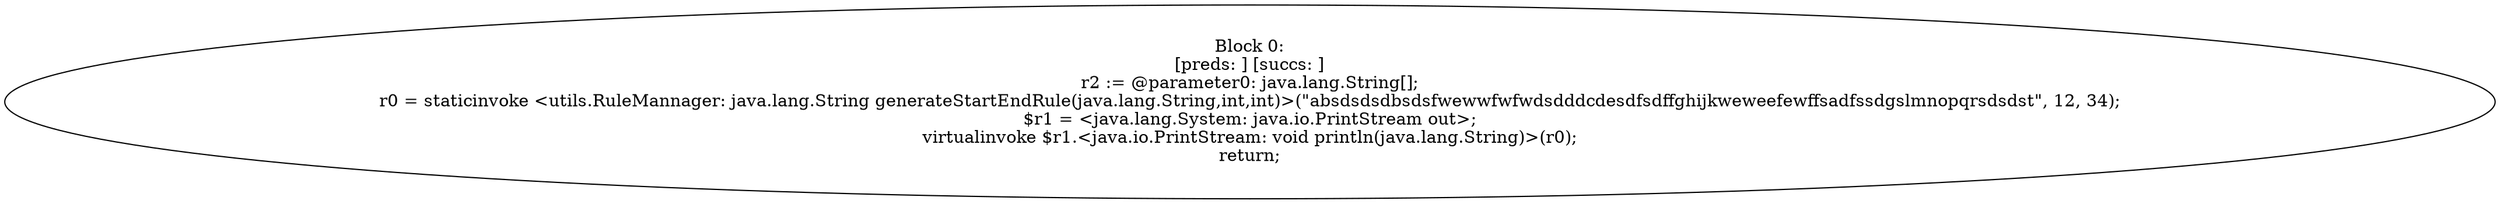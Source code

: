 digraph "unitGraph" {
    "Block 0:
[preds: ] [succs: ]
r2 := @parameter0: java.lang.String[];
r0 = staticinvoke <utils.RuleMannager: java.lang.String generateStartEndRule(java.lang.String,int,int)>(\"absdsdsdbsdsfwewwfwfwdsdddcdesdfsdffghijkweweefewffsadfssdgslmnopqrsdsdst\", 12, 34);
$r1 = <java.lang.System: java.io.PrintStream out>;
virtualinvoke $r1.<java.io.PrintStream: void println(java.lang.String)>(r0);
return;
"
}
